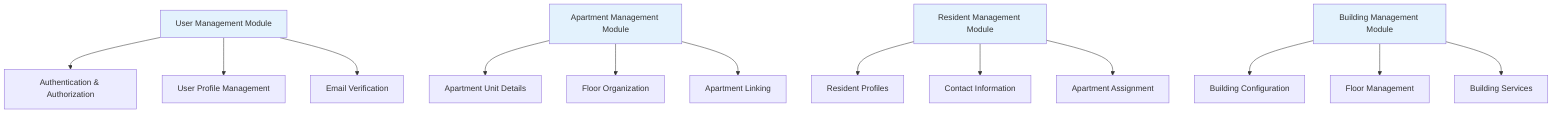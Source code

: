 graph TD
    A[User Management Module]
    A --> A1[Authentication & Authorization]
    A --> A2[User Profile Management]
    A --> A3[Email Verification]
    
    B[Apartment Management Module]
    B --> B1[Apartment Unit Details]
    B --> B2[Floor Organization]
    B --> B3[Apartment Linking]
    
    C[Resident Management Module]
    C --> C1[Resident Profiles]
    C --> C2[Contact Information]
    C --> C3[Apartment Assignment]
    
    D[Building Management Module]
    D --> D1[Building Configuration]
    D --> D2[Floor Management]
    D --> D3[Building Services]
    
    style A fill:#e3f2fd
    style B fill:#e3f2fd
    style C fill:#e3f2fd
    style D fill:#e3f2fd